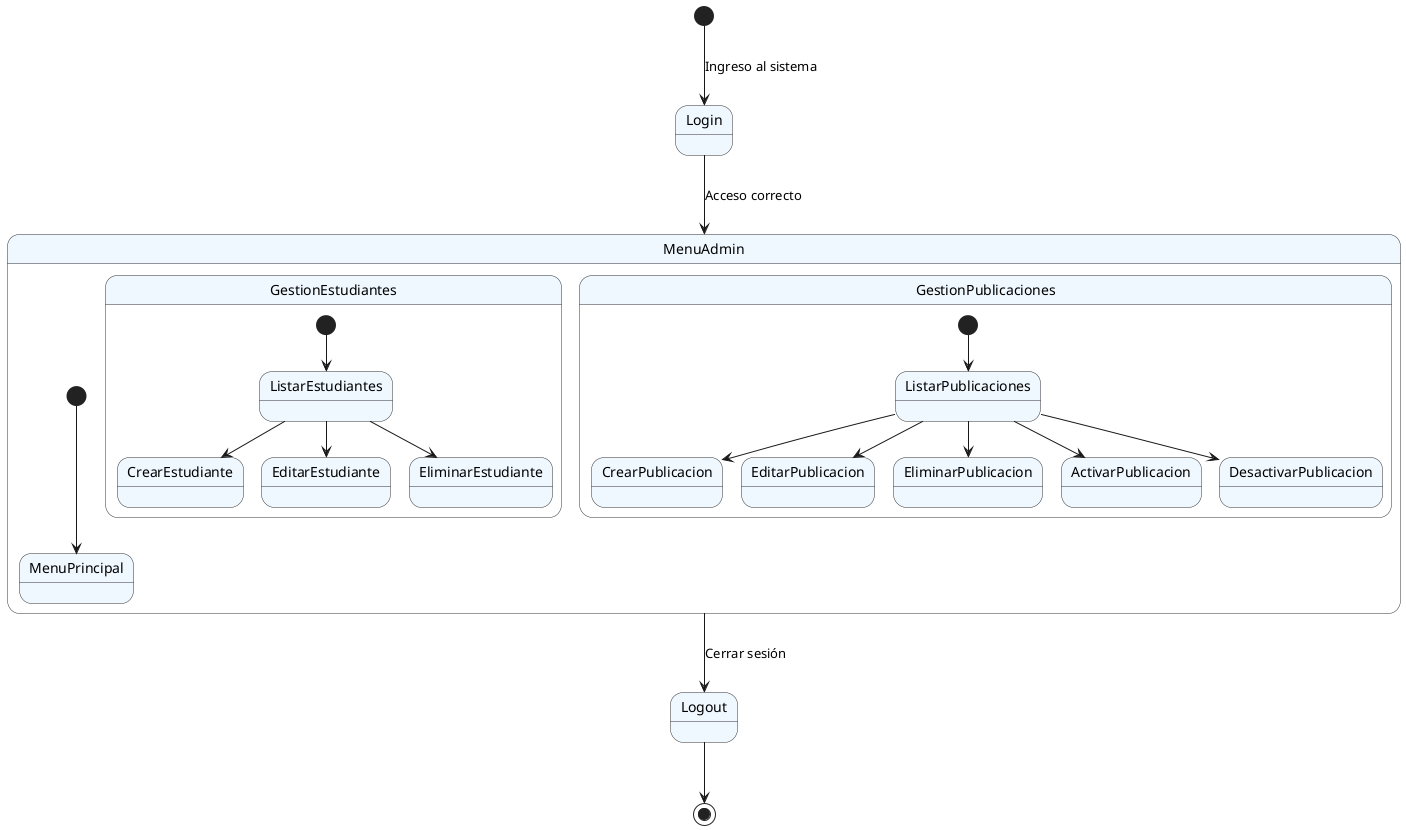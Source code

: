 @startuml PanelAdmin_Detallado_SinNotas

skinparam state {
    BackgroundColor #F0F8FF
    BorderColor #333
    FontSize 14
    FontName Arial
}

[*] --> Login : Ingreso al sistema
Login --> MenuAdmin : Acceso correcto

state MenuAdmin {

    [*] --> MenuPrincipal

    state MenuPrincipal {
        ' Representado como vacío
    }

    state GestionEstudiantes {
        [*] --> ListarEstudiantes
        ListarEstudiantes --> CrearEstudiante
        ListarEstudiantes --> EditarEstudiante
        ListarEstudiantes --> EliminarEstudiante
    }

    state GestionPublicaciones {
        [*] --> ListarPublicaciones
        ListarPublicaciones --> CrearPublicacion
        ListarPublicaciones --> EditarPublicacion
        ListarPublicaciones --> EliminarPublicacion
        ListarPublicaciones --> ActivarPublicacion
        ListarPublicaciones --> DesactivarPublicacion
    }
}

MenuAdmin --> Logout : Cerrar sesión
Logout --> [*]

@enduml